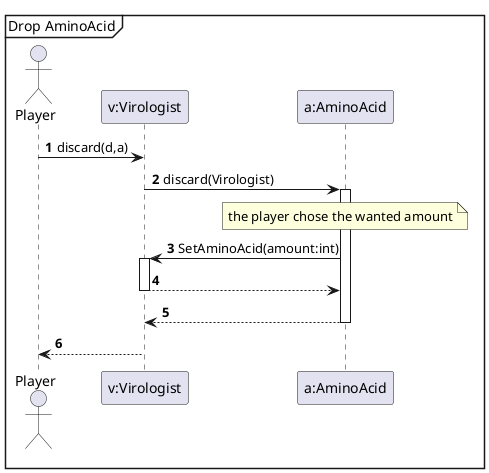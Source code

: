 @startuml
'https://plantuml.com/sequence-diagram

autonumber
Mainframe Drop AminoAcid
actor Player
Player -> "v:Virologist": discard(d,a)
"v:Virologist"->"a:AminoAcid"++:discard(Virologist)
                    note over  "a:AminoAcid"
                    the player chose the wanted amount
                     end note
"a:AminoAcid"->"v:Virologist":SetAminoAcid(amount:int)
activate "v:Virologist"
"v:Virologist"-->"a:AminoAcid"
deactivate "v:Virologist"
"a:AminoAcid"-->"v:Virologist"--
"v:Virologist"-->Player

@enduml